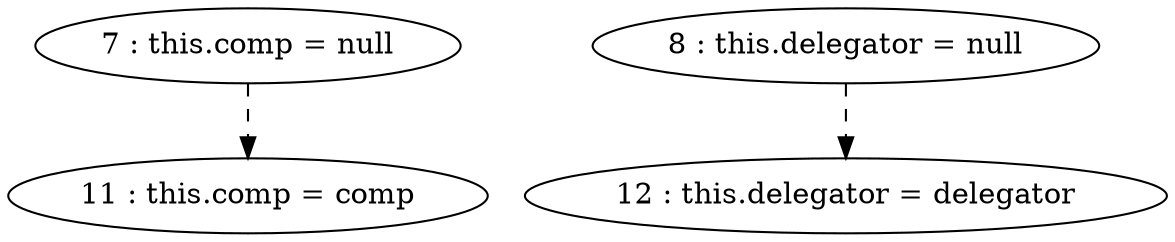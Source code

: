 digraph G {
"7 : this.comp = null"
"7 : this.comp = null" -> "11 : this.comp = comp" [style=dashed]
"8 : this.delegator = null"
"8 : this.delegator = null" -> "12 : this.delegator = delegator" [style=dashed]
"11 : this.comp = comp"
"12 : this.delegator = delegator"
}